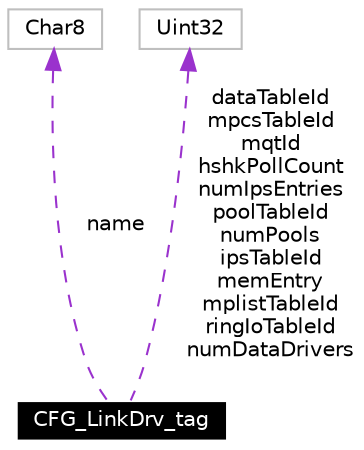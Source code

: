 digraph G
{
  edge [fontname="Helvetica",fontsize=10,labelfontname="Helvetica",labelfontsize=10];
  node [fontname="Helvetica",fontsize=10,shape=record];
  Node1 [label="CFG_LinkDrv_tag",height=0.2,width=0.4,color="white", fillcolor="black", style="filled" fontcolor="white"];
  Node2 -> Node1 [dir=back,color="darkorchid3",fontsize=10,style="dashed",label="name",fontname="Helvetica"];
  Node2 [label="Char8",height=0.2,width=0.4,color="grey75", fillcolor="white", style="filled"];
  Node3 -> Node1 [dir=back,color="darkorchid3",fontsize=10,style="dashed",label="dataTableId\nmpcsTableId\nmqtId\nhshkPollCount\nnumIpsEntries\npoolTableId\nnumPools\nipsTableId\nmemEntry\nmplistTableId\nringIoTableId\nnumDataDrivers",fontname="Helvetica"];
  Node3 [label="Uint32",height=0.2,width=0.4,color="grey75", fillcolor="white", style="filled"];
}

